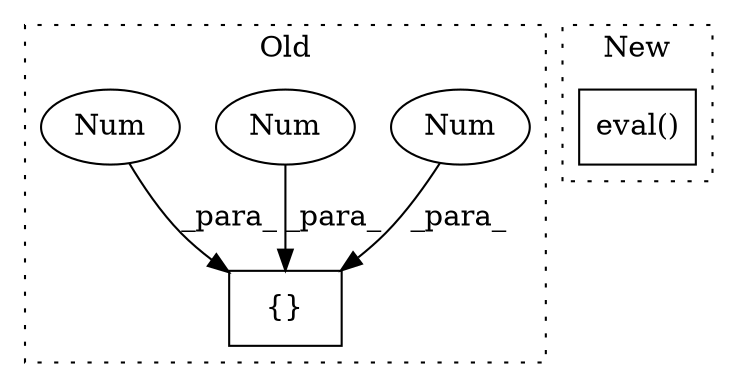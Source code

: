 digraph G {
subgraph cluster0 {
1 [label="{}" a="59" s="5320,5337" l="1,0" shape="box"];
3 [label="Num" a="76" s="5331" l="3" shape="ellipse"];
4 [label="Num" a="76" s="5321" l="3" shape="ellipse"];
5 [label="Num" a="76" s="5336" l="1" shape="ellipse"];
label = "Old";
style="dotted";
}
subgraph cluster1 {
2 [label="eval()" a="75" s="7192" l="18" shape="box"];
label = "New";
style="dotted";
}
3 -> 1 [label="_para_"];
4 -> 1 [label="_para_"];
5 -> 1 [label="_para_"];
}